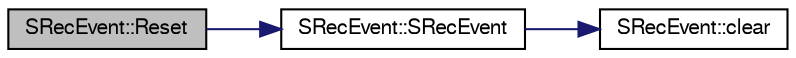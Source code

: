 digraph "SRecEvent::Reset"
{
  bgcolor="transparent";
  edge [fontname="FreeSans",fontsize="10",labelfontname="FreeSans",labelfontsize="10"];
  node [fontname="FreeSans",fontsize="10",shape=record];
  rankdir="LR";
  Node1 [label="SRecEvent::Reset",height=0.2,width=0.4,color="black", fillcolor="grey75", style="filled" fontcolor="black"];
  Node1 -> Node2 [color="midnightblue",fontsize="10",style="solid",fontname="FreeSans"];
  Node2 [label="SRecEvent::SRecEvent",height=0.2,width=0.4,color="black",URL="$d5/d2f/classSRecEvent.html#a701a201dd1837f1e1110c0a785bf310c"];
  Node2 -> Node3 [color="midnightblue",fontsize="10",style="solid",fontname="FreeSans"];
  Node3 [label="SRecEvent::clear",height=0.2,width=0.4,color="black",URL="$d5/d2f/classSRecEvent.html#acde10eea5441bdbc7c1bb6625627fd9f",tooltip="Clear everything. "];
}
